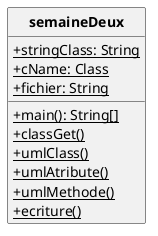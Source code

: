 @startuml

'UML GENER PAR CODE :)

skinparam style strictuml
skinparam classAttributeIconSize 0
skinparam classFontStyle Bold
hide empty members

class semaineDeux{
+{static}stringClass: String
+{static}cName: Class
+{static}fichier: String
+{static}main(): String[] 
+{static}classGet()
+{static}umlClass()
+{static}umlAtribute()
+{static}umlMethode()
+{static}ecriture()

}
@enduml